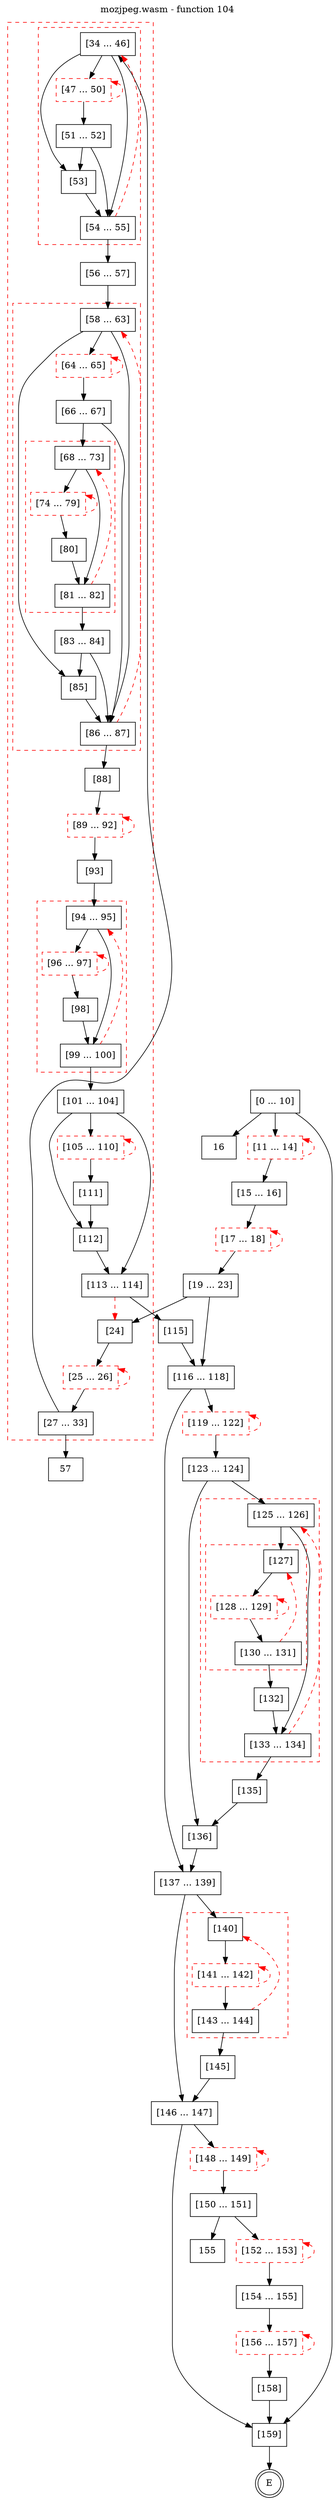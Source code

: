 digraph finite_state_machine {
    label = "mozjpeg.wasm - function 104"
    labelloc =  t
    labelfontsize = 16
    labelfontcolor = black
    labelfontname = "Helvetica"
    node [shape = doublecircle]; E ;
    node [shape = box];
    node [shape=box, color=black, style=solid] 0[label="[0 ... 10]"]
    node [shape=box, color=red, style=dashed] 11[label="[11 ... 14]"]
    node [shape=box, color=black, style=solid] 15[label="[15 ... 16]"]
    node [shape=box, color=red, style=dashed] 17[label="[17 ... 18]"]
    node [shape=box, color=black, style=solid] 19[label="[19 ... 23]"]
    subgraph cluster_24{
    label = "";
    style = dashed color = red;
    node [shape=box, color=black, style=solid] 24[label="[24]"]
    node [shape=box, color=red, style=dashed] 25[label="[25 ... 26]"]
    node [shape=box, color=black, style=solid] 27[label="[27 ... 33]"]
    subgraph cluster_34{
    label = "";
    style = dashed color = red;
    node [shape=box, color=black, style=solid] 34[label="[34 ... 46]"]
    node [shape=box, color=red, style=dashed] 47[label="[47 ... 50]"]
    node [shape=box, color=black, style=solid] 51[label="[51 ... 52]"]
    node [shape=box, color=black, style=solid] 53[label="[53]"]
    node [shape=box, color=black, style=solid] 54[label="[54 ... 55]"]
    }
    node [shape=box, color=black, style=solid] 56[label="[56 ... 57]"]
    subgraph cluster_58{
    label = "";
    style = dashed color = red;
    node [shape=box, color=black, style=solid] 58[label="[58 ... 63]"]
    node [shape=box, color=red, style=dashed] 64[label="[64 ... 65]"]
    node [shape=box, color=black, style=solid] 66[label="[66 ... 67]"]
    subgraph cluster_68{
    label = "";
    style = dashed color = red;
    node [shape=box, color=black, style=solid] 68[label="[68 ... 73]"]
    node [shape=box, color=red, style=dashed] 74[label="[74 ... 79]"]
    node [shape=box, color=black, style=solid] 80[label="[80]"]
    node [shape=box, color=black, style=solid] 81[label="[81 ... 82]"]
    }
    node [shape=box, color=black, style=solid] 83[label="[83 ... 84]"]
    node [shape=box, color=black, style=solid] 85[label="[85]"]
    node [shape=box, color=black, style=solid] 86[label="[86 ... 87]"]
    }
    node [shape=box, color=black, style=solid] 88[label="[88]"]
    node [shape=box, color=red, style=dashed] 89[label="[89 ... 92]"]
    node [shape=box, color=black, style=solid] 93[label="[93]"]
    subgraph cluster_94{
    label = "";
    style = dashed color = red;
    node [shape=box, color=black, style=solid] 94[label="[94 ... 95]"]
    node [shape=box, color=red, style=dashed] 96[label="[96 ... 97]"]
    node [shape=box, color=black, style=solid] 98[label="[98]"]
    node [shape=box, color=black, style=solid] 99[label="[99 ... 100]"]
    }
    node [shape=box, color=black, style=solid] 101[label="[101 ... 104]"]
    node [shape=box, color=red, style=dashed] 105[label="[105 ... 110]"]
    node [shape=box, color=black, style=solid] 111[label="[111]"]
    node [shape=box, color=black, style=solid] 112[label="[112]"]
    node [shape=box, color=black, style=solid] 113[label="[113 ... 114]"]
    }
    node [shape=box, color=black, style=solid] 115[label="[115]"]
    node [shape=box, color=black, style=solid] 116[label="[116 ... 118]"]
    node [shape=box, color=red, style=dashed] 119[label="[119 ... 122]"]
    node [shape=box, color=black, style=solid] 123[label="[123 ... 124]"]
    subgraph cluster_125{
    label = "";
    style = dashed color = red;
    node [shape=box, color=black, style=solid] 125[label="[125 ... 126]"]
    subgraph cluster_127{
    label = "";
    style = dashed color = red;
    node [shape=box, color=black, style=solid] 127[label="[127]"]
    node [shape=box, color=red, style=dashed] 128[label="[128 ... 129]"]
    node [shape=box, color=black, style=solid] 130[label="[130 ... 131]"]
    }
    node [shape=box, color=black, style=solid] 132[label="[132]"]
    node [shape=box, color=black, style=solid] 133[label="[133 ... 134]"]
    }
    node [shape=box, color=black, style=solid] 135[label="[135]"]
    node [shape=box, color=black, style=solid] 136[label="[136]"]
    node [shape=box, color=black, style=solid] 137[label="[137 ... 139]"]
    subgraph cluster_140{
    label = "";
    style = dashed color = red;
    node [shape=box, color=black, style=solid] 140[label="[140]"]
    node [shape=box, color=red, style=dashed] 141[label="[141 ... 142]"]
    node [shape=box, color=black, style=solid] 143[label="[143 ... 144]"]
    }
    node [shape=box, color=black, style=solid] 145[label="[145]"]
    node [shape=box, color=black, style=solid] 146[label="[146 ... 147]"]
    node [shape=box, color=red, style=dashed] 148[label="[148 ... 149]"]
    node [shape=box, color=black, style=solid] 150[label="[150 ... 151]"]
    node [shape=box, color=red, style=dashed] 152[label="[152 ... 153]"]
    node [shape=box, color=black, style=solid] 154[label="[154 ... 155]"]
    node [shape=box, color=red, style=dashed] 156[label="[156 ... 157]"]
    node [shape=box, color=black, style=solid] 158[label="[158]"]
    node [shape=box, color=black, style=solid] 159[label="[159]"]
    0 -> 11;
    0 -> 16;
    0 -> 159;
    11 -> 15;
    11 -> 11[style="dashed" color="red" dir=back];
    15 -> 17;
    17 -> 19;
    17 -> 17[style="dashed" color="red" dir=back];
    19 -> 24;
    19 -> 116;
    24 -> 25;
    25 -> 27;
    25 -> 25[style="dashed" color="red" dir=back];
    27 -> 34;
    27 -> 57;
    34 -> 47;
    34 -> 53;
    34 -> 54;
    47 -> 51;
    47 -> 47[style="dashed" color="red" dir=back];
    51 -> 53;
    51 -> 54;
    53 -> 54;
    54 -> 34[style="dashed" color="red"];
    54 -> 56;
    56 -> 58;
    58 -> 64;
    58 -> 85;
    58 -> 86;
    64 -> 66;
    64 -> 64[style="dashed" color="red" dir=back];
    66 -> 68;
    66 -> 86;
    68 -> 74;
    68 -> 81;
    74 -> 80;
    74 -> 74[style="dashed" color="red" dir=back];
    80 -> 81;
    81 -> 68[style="dashed" color="red"];
    81 -> 83;
    83 -> 85;
    83 -> 86;
    85 -> 86;
    86 -> 58[style="dashed" color="red"];
    86 -> 88;
    88 -> 89;
    89 -> 93;
    89 -> 89[style="dashed" color="red" dir=back];
    93 -> 94;
    94 -> 96;
    94 -> 99;
    96 -> 98;
    96 -> 96[style="dashed" color="red" dir=back];
    98 -> 99;
    99 -> 94[style="dashed" color="red"];
    99 -> 101;
    101 -> 105;
    101 -> 112;
    101 -> 113;
    105 -> 111;
    105 -> 105[style="dashed" color="red" dir=back];
    111 -> 112;
    112 -> 113;
    113 -> 24[style="dashed" color="red"];
    113 -> 115;
    115 -> 116;
    116 -> 119;
    116 -> 137;
    119 -> 123;
    119 -> 119[style="dashed" color="red" dir=back];
    123 -> 125;
    123 -> 136;
    125 -> 127;
    125 -> 133;
    127 -> 128;
    128 -> 130;
    128 -> 128[style="dashed" color="red" dir=back];
    130 -> 127[style="dashed" color="red"];
    130 -> 132;
    132 -> 133;
    133 -> 125[style="dashed" color="red"];
    133 -> 135;
    135 -> 136;
    136 -> 137;
    137 -> 140;
    137 -> 146;
    140 -> 141;
    141 -> 143;
    141 -> 141[style="dashed" color="red" dir=back];
    143 -> 140[style="dashed" color="red"];
    143 -> 145;
    145 -> 146;
    146 -> 148;
    146 -> 159;
    148 -> 150;
    148 -> 148[style="dashed" color="red" dir=back];
    150 -> 152;
    150 -> 155;
    152 -> 154;
    152 -> 152[style="dashed" color="red" dir=back];
    154 -> 156;
    156 -> 158;
    156 -> 156[style="dashed" color="red" dir=back];
    158 -> 159;
    159 -> E;
}
